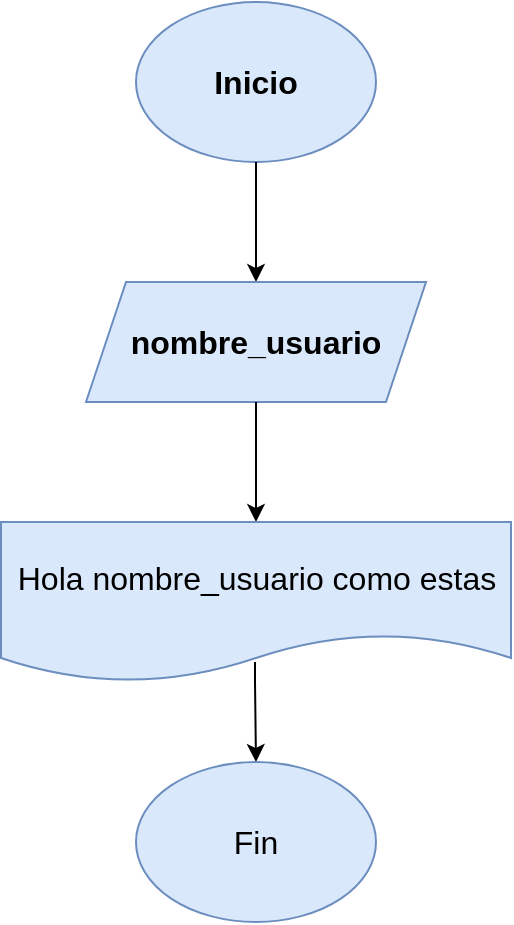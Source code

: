 <mxfile version="20.6.0" type="github" pages="2">
  <diagram id="Jahezp7dHWpGitrYI_ue" name="Página-1">
    <mxGraphModel dx="655" dy="426" grid="1" gridSize="10" guides="1" tooltips="1" connect="1" arrows="1" fold="1" page="1" pageScale="1" pageWidth="827" pageHeight="1169" math="0" shadow="0">
      <root>
        <mxCell id="0" />
        <mxCell id="1" parent="0" />
        <mxCell id="TNlJm_tI1fe-92WXWYuh-1" value="&lt;b&gt;&lt;font style=&quot;font-size: 16px;&quot;&gt;Inicio&lt;/font&gt;&lt;/b&gt;" style="ellipse;whiteSpace=wrap;html=1;fillColor=#dae8fc;strokeColor=#6c8ebf;" vertex="1" parent="1">
          <mxGeometry x="280" y="20" width="120" height="80" as="geometry" />
        </mxCell>
        <mxCell id="TNlJm_tI1fe-92WXWYuh-2" value="" style="endArrow=classic;html=1;rounded=0;fontSize=16;exitX=0.5;exitY=1;exitDx=0;exitDy=0;" edge="1" parent="1" source="TNlJm_tI1fe-92WXWYuh-1">
          <mxGeometry width="50" height="50" relative="1" as="geometry">
            <mxPoint x="320" y="250" as="sourcePoint" />
            <mxPoint x="340" y="160" as="targetPoint" />
          </mxGeometry>
        </mxCell>
        <mxCell id="TNlJm_tI1fe-92WXWYuh-3" value="&lt;b&gt;nombre_usuario&lt;/b&gt;" style="shape=parallelogram;perimeter=parallelogramPerimeter;whiteSpace=wrap;html=1;fixedSize=1;fontSize=16;fillColor=#dae8fc;strokeColor=#6c8ebf;" vertex="1" parent="1">
          <mxGeometry x="255" y="160" width="170" height="60" as="geometry" />
        </mxCell>
        <mxCell id="TNlJm_tI1fe-92WXWYuh-4" value="" style="endArrow=classic;html=1;rounded=0;fontSize=16;exitX=0.5;exitY=1;exitDx=0;exitDy=0;" edge="1" parent="1" source="TNlJm_tI1fe-92WXWYuh-3">
          <mxGeometry width="50" height="50" relative="1" as="geometry">
            <mxPoint x="330" y="240" as="sourcePoint" />
            <mxPoint x="340" y="280" as="targetPoint" />
          </mxGeometry>
        </mxCell>
        <mxCell id="TNlJm_tI1fe-92WXWYuh-5" value="Hola nombre_usuario como estas" style="shape=document;whiteSpace=wrap;html=1;boundedLbl=1;fontSize=16;fillColor=#dae8fc;strokeColor=#6c8ebf;" vertex="1" parent="1">
          <mxGeometry x="212.5" y="280" width="255" height="80" as="geometry" />
        </mxCell>
        <mxCell id="ehqZ4KId0dpnbbIxnwqE-4" value="" style="endArrow=classic;html=1;rounded=0;fontSize=16;" edge="1" parent="1">
          <mxGeometry width="50" height="50" relative="1" as="geometry">
            <mxPoint x="339.5" y="350" as="sourcePoint" />
            <mxPoint x="340" y="400" as="targetPoint" />
            <Array as="points">
              <mxPoint x="339.5" y="360" />
            </Array>
          </mxGeometry>
        </mxCell>
        <mxCell id="ehqZ4KId0dpnbbIxnwqE-5" value="Fin" style="ellipse;whiteSpace=wrap;html=1;fontSize=16;fillColor=#dae8fc;strokeColor=#6c8ebf;" vertex="1" parent="1">
          <mxGeometry x="280" y="400" width="120" height="80" as="geometry" />
        </mxCell>
      </root>
    </mxGraphModel>
  </diagram>
  <diagram id="YbdadCRFAy9nq06Cf80W" name="Página-2">
    <mxGraphModel dx="665" dy="426" grid="1" gridSize="10" guides="1" tooltips="1" connect="1" arrows="1" fold="1" page="1" pageScale="1" pageWidth="827" pageHeight="1169" math="0" shadow="0">
      <root>
        <mxCell id="0" />
        <mxCell id="1" parent="0" />
      </root>
    </mxGraphModel>
  </diagram>
</mxfile>
